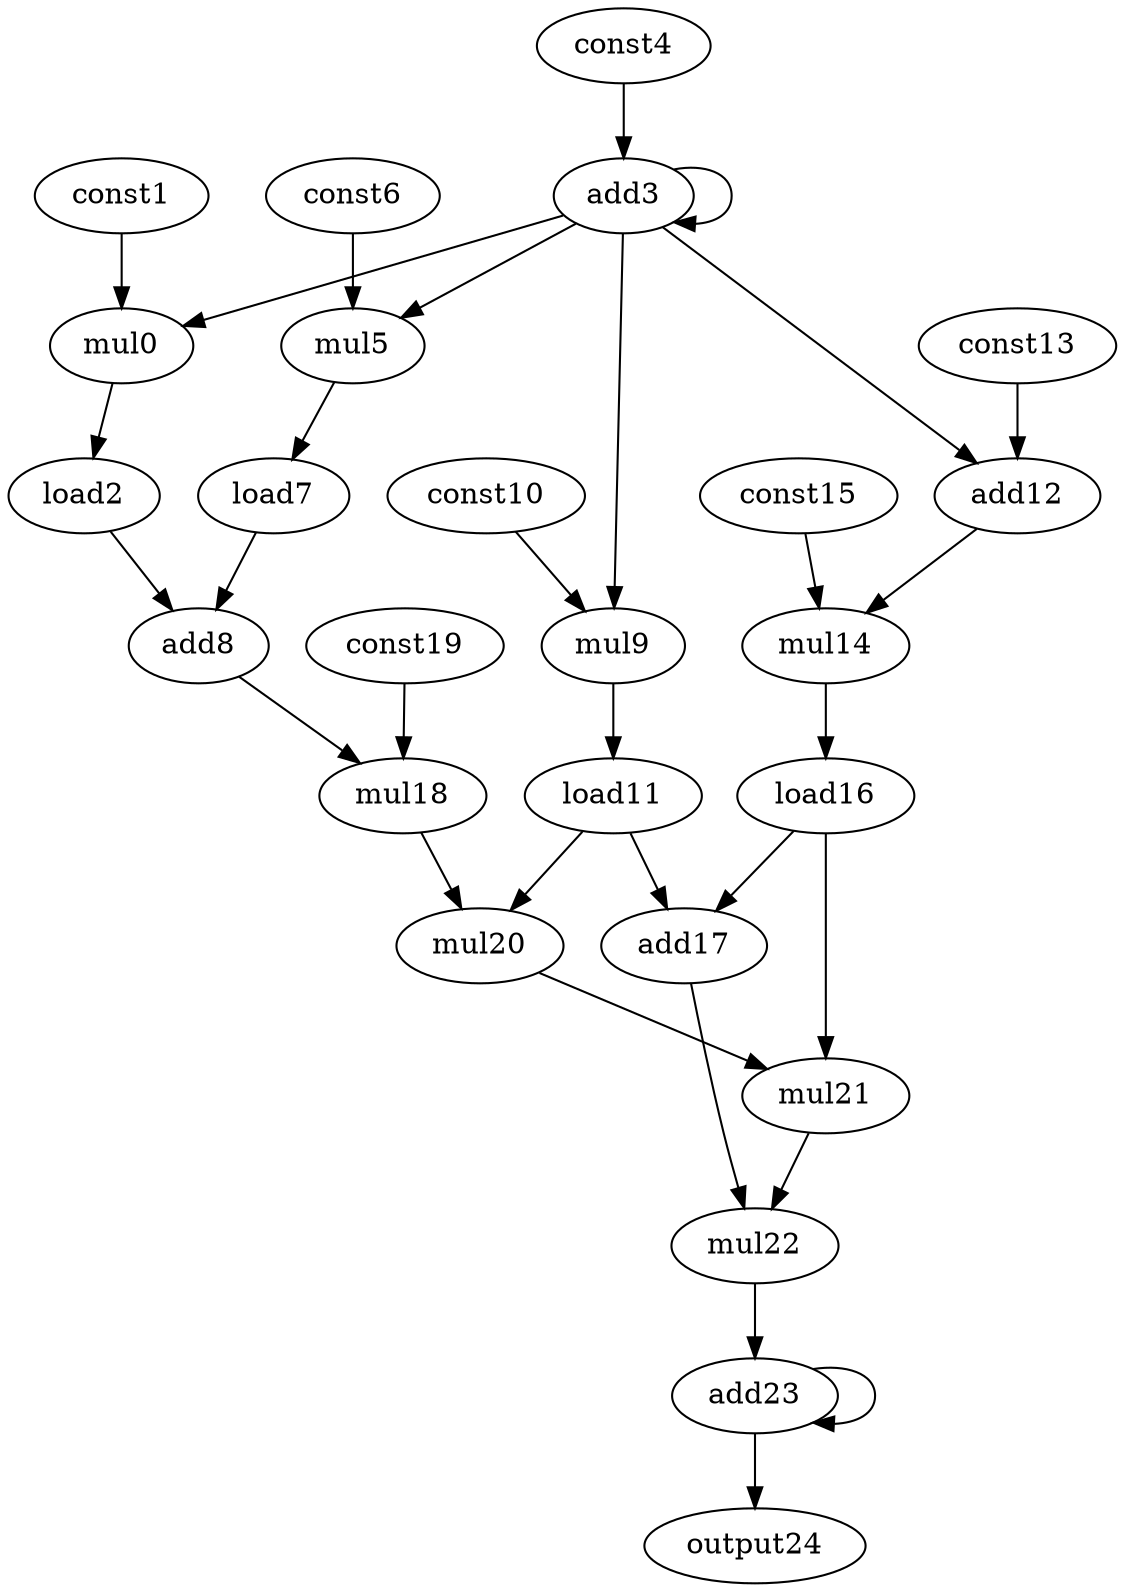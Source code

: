 digraph G {
mul0[opcode=mul];
const1[opcode=const];
load2[opcode=load];
add3[opcode=add];
const4[opcode=const];
mul5[opcode=mul];
const6[opcode=const];
load7[opcode=load];
add8[opcode=add];
mul9[opcode=mul];
const10[opcode=const];
load11[opcode=load];
add12[opcode=add];
const13[opcode=const];
mul14[opcode=mul];
const15[opcode=const];
load16[opcode=load];
add17[opcode=add];
mul18[opcode=mul];
const19[opcode=const];
mul20[opcode=mul];
mul21[opcode=mul];
mul22[opcode=mul];
add23[opcode=add];
output24[opcode=output];
load2->add8[operand=1]; //load->add
add3->mul5[operand=1]; //add->gep_mul
add3->mul0[operand=1]; //add->gep_mul
add3->add3[operand=0]; //add->add
add3->mul9[operand=1]; //add->gep_mul
add3->add12[operand=0]; //add->add
load7->add8[operand=0]; //load->add
add8->mul18[operand=0]; //add->mul
load11->add17[operand=1]; //load->add
load11->mul20[operand=1]; //load->mul
add12->mul14[operand=1]; //add->gep_mul
load16->add17[operand=0]; //load->add
load16->mul21[operand=1]; //load->mul
add17->mul22[operand=1]; //add->mul
mul18->mul20[operand=0]; //mul->mul
mul20->mul21[operand=0]; //mul->mul
mul21->mul22[operand=0]; //mul->mul
mul22->add23[operand=0]; //mul->add
add23->output24[operand=0]; //add->output
add23->add23[operand=1]; //add->add
const1->mul0[operand=0]; //gep_const->gep_mul
mul0->load2[operand=0]; //gep_mul->load
const4->add3[operand=1]; //const->add
const6->mul5[operand=0]; //gep_const->gep_mul
mul5->load7[operand=0]; //gep_mul->load
const10->mul9[operand=0]; //gep_const->gep_mul
mul9->load11[operand=0]; //gep_mul->load
const13->add12[operand=1]; //const->add
const15->mul14[operand=0]; //gep_const->gep_mul
mul14->load16[operand=0]; //gep_mul->load
const19->mul18[operand=1]; //const->mul
}
